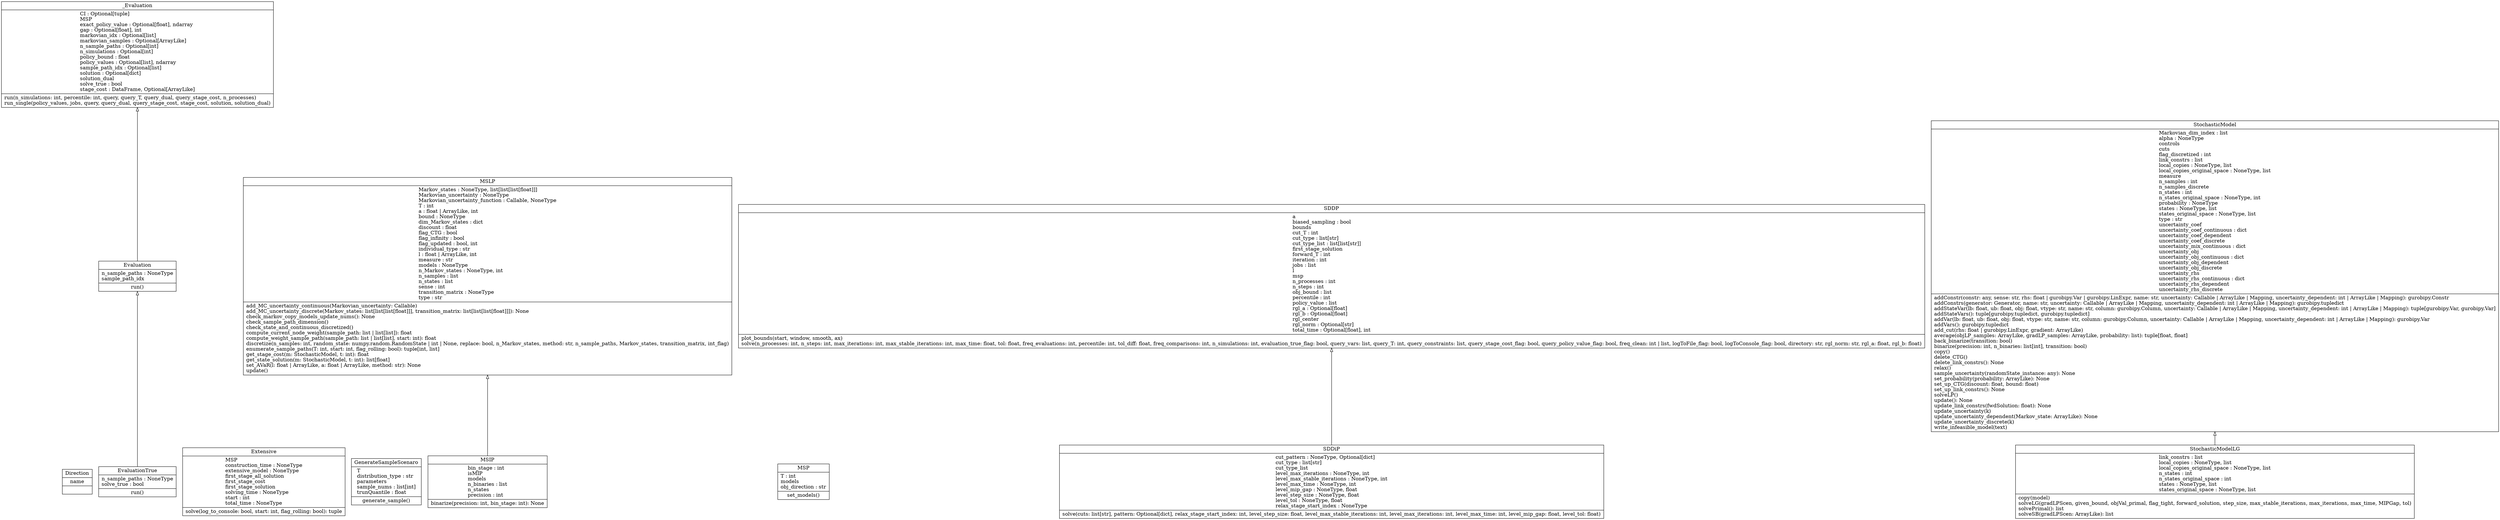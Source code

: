 digraph "classes" {
rankdir=BT
charset="utf-8"
"msppy_chen.sddp_me_test.Direction" [color="black", fontcolor="black", label=<{Direction|name<br ALIGN="LEFT"/>|}>, shape="record", style="solid"];
"msppy_chen.evaluation.Evaluation" [color="black", fontcolor="black", label=<{Evaluation|n_sample_paths : NoneType<br ALIGN="LEFT"/>sample_path_idx<br ALIGN="LEFT"/>|run()<br ALIGN="LEFT"/>}>, shape="record", style="solid"];
"msppy_chen.evaluation.EvaluationTrue" [color="black", fontcolor="black", label=<{EvaluationTrue|n_sample_paths : NoneType<br ALIGN="LEFT"/>solve_true : bool<br ALIGN="LEFT"/>|run()<br ALIGN="LEFT"/>}>, shape="record", style="solid"];
"msppy_chen.solver_detail.Extensive" [color="black", fontcolor="black", label=<{Extensive|MSP<br ALIGN="LEFT"/>construction_time : NoneType<br ALIGN="LEFT"/>extensive_model : NoneType<br ALIGN="LEFT"/>first_stage_all_solution<br ALIGN="LEFT"/>first_stage_cost<br ALIGN="LEFT"/>first_stage_solution<br ALIGN="LEFT"/>solving_time : NoneType<br ALIGN="LEFT"/>start : int<br ALIGN="LEFT"/>total_time : NoneType<br ALIGN="LEFT"/>|solve(log_to_console: bool, start: int, flag_rolling: bool): tuple<br ALIGN="LEFT"/>}>, shape="record", style="solid"];
"msppy_chen.sddp_me_test.GenerateSampleScenaro" [color="black", fontcolor="black", label=<{GenerateSampleScenaro|T<br ALIGN="LEFT"/>distribution_type : str<br ALIGN="LEFT"/>parameters<br ALIGN="LEFT"/>sample_nums : list[int]<br ALIGN="LEFT"/>trunQuantile : float<br ALIGN="LEFT"/>|generate_sample()<br ALIGN="LEFT"/>}>, shape="record", style="solid"];
"msppy_chen.msm.MSIP" [color="black", fontcolor="black", label=<{MSIP|bin_stage : int<br ALIGN="LEFT"/>isMIP<br ALIGN="LEFT"/>models<br ALIGN="LEFT"/>n_binaries : list<br ALIGN="LEFT"/>n_states<br ALIGN="LEFT"/>precision : int<br ALIGN="LEFT"/>|binarize(precision: int, bin_stage: int): None<br ALIGN="LEFT"/>}>, shape="record", style="solid"];
"msppy_chen.msm.MSLP" [color="black", fontcolor="black", label=<{MSLP|Markov_states : NoneType, list[list[list[float]]]<br ALIGN="LEFT"/>Markovian_uncertainty : NoneType<br ALIGN="LEFT"/>Markovian_uncertainty_function : Callable, NoneType<br ALIGN="LEFT"/>T : int<br ALIGN="LEFT"/>a : float \| ArrayLike, int<br ALIGN="LEFT"/>bound : NoneType<br ALIGN="LEFT"/>dim_Markov_states : dict<br ALIGN="LEFT"/>discount : float<br ALIGN="LEFT"/>flag_CTG : bool<br ALIGN="LEFT"/>flag_infinity : bool<br ALIGN="LEFT"/>flag_updated : bool, int<br ALIGN="LEFT"/>individual_type : str<br ALIGN="LEFT"/>l : float \| ArrayLike, int<br ALIGN="LEFT"/>measure : str<br ALIGN="LEFT"/>models : NoneType<br ALIGN="LEFT"/>n_Markov_states : NoneType, int<br ALIGN="LEFT"/>n_samples : list<br ALIGN="LEFT"/>n_states : list<br ALIGN="LEFT"/>sense : int<br ALIGN="LEFT"/>transition_matrix : NoneType<br ALIGN="LEFT"/>type : str<br ALIGN="LEFT"/>|add_MC_uncertainty_continuous(Markovian_uncertainty: Callable)<br ALIGN="LEFT"/>add_MC_uncertainty_discrete(Markov_states: list[list[list[float]]], transition_matrix: list[list[list[float]]]): None<br ALIGN="LEFT"/>check_markov_copy_models_update_nums(): None<br ALIGN="LEFT"/>check_sample_path_dimension()<br ALIGN="LEFT"/>check_state_and_continuous_discretized()<br ALIGN="LEFT"/>compute_current_node_weight(sample_path: list \| list[list]): float<br ALIGN="LEFT"/>compute_weight_sample_path(sample_path: list \| list[list], start: int): float<br ALIGN="LEFT"/>discretize(n_samples: int, random_state: numpy.random.RandomState \| int \| None, replace: bool, n_Markov_states, method: str, n_sample_paths, Markov_states, transition_matrix, int_flag)<br ALIGN="LEFT"/>enumerate_sample_paths(T: int, start: int, flag_rolling: bool): tuple[int, list]<br ALIGN="LEFT"/>get_stage_cost(m: StochasticModel, t: int): float<br ALIGN="LEFT"/>get_state_solution(m: StochasticModel, t: int): list[float]<br ALIGN="LEFT"/>set_AVaR(l: float \| ArrayLike, a: float \| ArrayLike, method: str): None<br ALIGN="LEFT"/>update()<br ALIGN="LEFT"/>}>, shape="record", style="solid"];
"msppy_chen.sddp_me_test.MSP" [color="black", fontcolor="black", label=<{MSP|T : int<br ALIGN="LEFT"/>models<br ALIGN="LEFT"/>obj_direction : str<br ALIGN="LEFT"/>|set_models()<br ALIGN="LEFT"/>}>, shape="record", style="solid"];
"msppy_chen.solver_detail.SDDP" [color="black", fontcolor="black", label=<{SDDP|a<br ALIGN="LEFT"/>biased_sampling : bool<br ALIGN="LEFT"/>bounds<br ALIGN="LEFT"/>cut_T : int<br ALIGN="LEFT"/>cut_type : list[str]<br ALIGN="LEFT"/>cut_type_list : list[list[str]]<br ALIGN="LEFT"/>first_stage_solution<br ALIGN="LEFT"/>forward_T : int<br ALIGN="LEFT"/>iteration : int<br ALIGN="LEFT"/>jobs : list<br ALIGN="LEFT"/>l<br ALIGN="LEFT"/>msp<br ALIGN="LEFT"/>n_processes : int<br ALIGN="LEFT"/>n_steps : int<br ALIGN="LEFT"/>obj_bound : list<br ALIGN="LEFT"/>percentile : int<br ALIGN="LEFT"/>policy_value : list<br ALIGN="LEFT"/>rgl_a : Optional[float]<br ALIGN="LEFT"/>rgl_b : Optional[float]<br ALIGN="LEFT"/>rgl_center<br ALIGN="LEFT"/>rgl_norm : Optional[str]<br ALIGN="LEFT"/>total_time : Optional[float], int<br ALIGN="LEFT"/>|plot_bounds(start, window, smooth, ax)<br ALIGN="LEFT"/>solve(n_processes: int, n_steps: int, max_iterations: int, max_stable_iterations: int, max_time: float, tol: float, freq_evaluations: int, percentile: int, tol_diff: float, freq_comparisons: int, n_simulations: int, evaluation_true_flag: bool, query_vars: list, query_T: int, query_constraints: list, query_stage_cost_flag: bool, query_policy_value_flag: bool, freq_clean: int \| list, logToFile_flag: bool, logToConsole_flag: bool, directory: str, rgl_norm: str, rgl_a: float, rgl_b: float)<br ALIGN="LEFT"/>}>, shape="record", style="solid"];
"msppy_chen.solver_detail.SDDiP" [color="black", fontcolor="black", label=<{SDDiP|cut_pattern : NoneType, Optional[dict]<br ALIGN="LEFT"/>cut_type : list[str]<br ALIGN="LEFT"/>cut_type_list<br ALIGN="LEFT"/>level_max_iterations : NoneType, int<br ALIGN="LEFT"/>level_max_stable_iterations : NoneType, int<br ALIGN="LEFT"/>level_max_time : NoneType, int<br ALIGN="LEFT"/>level_mip_gap : NoneType, float<br ALIGN="LEFT"/>level_step_size : NoneType, float<br ALIGN="LEFT"/>level_tol : NoneType, float<br ALIGN="LEFT"/>relax_stage_start_index : NoneType<br ALIGN="LEFT"/>|solve(cuts: list[str], pattern: Optional[dict], relax_stage_start_index: int, level_step_size: float, level_max_stable_iterations: int, level_max_iterations: int, level_max_time: int, level_mip_gap: float, level_tol: float)<br ALIGN="LEFT"/>}>, shape="record", style="solid"];
"msppy_chen.sm_detail.StochasticModel" [color="black", fontcolor="black", label=<{StochasticModel|Markovian_dim_index : list<br ALIGN="LEFT"/>alpha : NoneType<br ALIGN="LEFT"/>controls<br ALIGN="LEFT"/>cuts<br ALIGN="LEFT"/>flag_discretized : int<br ALIGN="LEFT"/>link_constrs : list<br ALIGN="LEFT"/>local_copies : NoneType, list<br ALIGN="LEFT"/>local_copies_original_space : NoneType, list<br ALIGN="LEFT"/>measure<br ALIGN="LEFT"/>n_samples : int<br ALIGN="LEFT"/>n_samples_discrete<br ALIGN="LEFT"/>n_states : int<br ALIGN="LEFT"/>n_states_original_space : NoneType, int<br ALIGN="LEFT"/>probability : NoneType<br ALIGN="LEFT"/>states : NoneType, list<br ALIGN="LEFT"/>states_original_space : NoneType, list<br ALIGN="LEFT"/>type : str<br ALIGN="LEFT"/>uncertainty_coef<br ALIGN="LEFT"/>uncertainty_coef_continuous : dict<br ALIGN="LEFT"/>uncertainty_coef_dependent<br ALIGN="LEFT"/>uncertainty_coef_discrete<br ALIGN="LEFT"/>uncertainty_mix_continuous : dict<br ALIGN="LEFT"/>uncertainty_obj<br ALIGN="LEFT"/>uncertainty_obj_continuous : dict<br ALIGN="LEFT"/>uncertainty_obj_dependent<br ALIGN="LEFT"/>uncertainty_obj_discrete<br ALIGN="LEFT"/>uncertainty_rhs<br ALIGN="LEFT"/>uncertainty_rhs_continuous : dict<br ALIGN="LEFT"/>uncertainty_rhs_dependent<br ALIGN="LEFT"/>uncertainty_rhs_discrete<br ALIGN="LEFT"/>|addConstr(constr: any, sense: str, rhs: float \| gurobipy.Var \| gurobipy.LinExpr, name: str, uncertainty: Callable \| ArrayLike \| Mapping, uncertainty_dependent: int \| ArrayLike \| Mapping): gurobipy.Constr<br ALIGN="LEFT"/>addConstrs(generator: Generator, name: str, uncertainty: Callable \| ArrayLike \| Mapping, uncertainty_dependent: int \| ArrayLike \| Mapping): gurobipy.tupledict<br ALIGN="LEFT"/>addStateVar(lb: float, ub: float, obj: float, vtype: str, name: str, column: gurobipy.Column, uncertainty: Callable \| ArrayLike \| Mapping, uncertainty_dependent: int \| ArrayLike \| Mapping): tuple[gurobipy.Var, gurobipy.Var]<br ALIGN="LEFT"/>addStateVars(): tuple[gurobipy.tupledict, gurobipy.tupledict]<br ALIGN="LEFT"/>addVar(lb: float, ub: float, obj: float, vtype: str, name: str, column: gurobipy.Column, uncertainty: Callable \| ArrayLike \| Mapping, uncertainty_dependent: int \| ArrayLike \| Mapping): gurobipy.Var<br ALIGN="LEFT"/>addVars(): gurobipy.tupledict<br ALIGN="LEFT"/>add_cut(rhs: float \| gurobipy.LinExpr, gradient: ArrayLike)<br ALIGN="LEFT"/>average(objLP_samples: ArrayLike, gradLP_samples: ArrayLike, probability: list): tuple[float, float]<br ALIGN="LEFT"/>back_binarize(transition: bool)<br ALIGN="LEFT"/>binarize(precision: int, n_binaries: list[int], transition: bool)<br ALIGN="LEFT"/>copy()<br ALIGN="LEFT"/>delete_CTG()<br ALIGN="LEFT"/>delete_link_constrs(): None<br ALIGN="LEFT"/>relax()<br ALIGN="LEFT"/>sample_uncertainty(randomState_instance: any): None<br ALIGN="LEFT"/>set_probability(probability: ArrayLike): None<br ALIGN="LEFT"/>set_up_CTG(discount: float, bound: float)<br ALIGN="LEFT"/>set_up_link_constrs(): None<br ALIGN="LEFT"/>solveLP()<br ALIGN="LEFT"/>update(): None<br ALIGN="LEFT"/>update_link_constrs(fwdSolution: float): None<br ALIGN="LEFT"/>update_uncertainty(k)<br ALIGN="LEFT"/>update_uncertainty_dependent(Markov_state: ArrayLike): None<br ALIGN="LEFT"/>update_uncertainty_discrete(k)<br ALIGN="LEFT"/>write_infeasible_model(text)<br ALIGN="LEFT"/>}>, shape="record", style="solid"];
"msppy_chen.sm_detail.StochasticModelLG" [color="black", fontcolor="black", label=<{StochasticModelLG|link_constrs : list<br ALIGN="LEFT"/>local_copies : NoneType, list<br ALIGN="LEFT"/>local_copies_original_space : NoneType, list<br ALIGN="LEFT"/>n_states : int<br ALIGN="LEFT"/>n_states_original_space : int<br ALIGN="LEFT"/>states : NoneType, list<br ALIGN="LEFT"/>states_original_space : NoneType, list<br ALIGN="LEFT"/>|copy(model)<br ALIGN="LEFT"/>solveLG(gradLPScen, given_bound, objVal_primal, flag_tight, forward_solution, step_size, max_stable_iterations, max_iterations, max_time, MIPGap, tol)<br ALIGN="LEFT"/>solvePrimal(): list<br ALIGN="LEFT"/>solveSB(gradLPScen: ArrayLike): list<br ALIGN="LEFT"/>}>, shape="record", style="solid"];
"msppy_chen.evaluation._Evaluation" [color="black", fontcolor="black", label=<{_Evaluation|CI : Optional[tuple]<br ALIGN="LEFT"/>MSP<br ALIGN="LEFT"/>exact_policy_value : Optional[float], ndarray<br ALIGN="LEFT"/>gap : Optional[float], int<br ALIGN="LEFT"/>markovian_idx : Optional[list]<br ALIGN="LEFT"/>markovian_samples : Optional[ArrayLike]<br ALIGN="LEFT"/>n_sample_paths : Optional[int]<br ALIGN="LEFT"/>n_simulations : Optional[int]<br ALIGN="LEFT"/>policy_bound : float<br ALIGN="LEFT"/>policy_values : Optional[list], ndarray<br ALIGN="LEFT"/>sample_path_idx : Optional[list]<br ALIGN="LEFT"/>solution : Optional[dict]<br ALIGN="LEFT"/>solution_dual<br ALIGN="LEFT"/>solve_true : bool<br ALIGN="LEFT"/>stage_cost : DataFrame, Optional[ArrayLike]<br ALIGN="LEFT"/>|run(n_simulations: int, percentile: int, query, query_T, query_dual, query_stage_cost, n_processes)<br ALIGN="LEFT"/>run_single(policy_values, jobs, query, query_dual, query_stage_cost, stage_cost, solution, solution_dual)<br ALIGN="LEFT"/>}>, shape="record", style="solid"];
"msppy_chen.evaluation.Evaluation" -> "msppy_chen.evaluation._Evaluation" [arrowhead="empty", arrowtail="none"];
"msppy_chen.evaluation.EvaluationTrue" -> "msppy_chen.evaluation.Evaluation" [arrowhead="empty", arrowtail="none"];
"msppy_chen.msm.MSIP" -> "msppy_chen.msm.MSLP" [arrowhead="empty", arrowtail="none"];
"msppy_chen.sm_detail.StochasticModelLG" -> "msppy_chen.sm_detail.StochasticModel" [arrowhead="empty", arrowtail="none"];
"msppy_chen.solver_detail.SDDiP" -> "msppy_chen.solver_detail.SDDP" [arrowhead="empty", arrowtail="none"];
}
